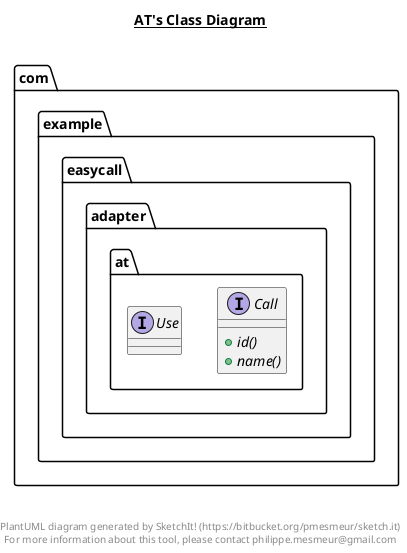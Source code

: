 @startuml

title __AT's Class Diagram__\n

  namespace com.example.easycall {
    namespace adapter {
      namespace at {
        interface com.example.easycall.adapter.at.Call {
            {abstract} + id()
            {abstract} + name()
        }
      }
    }
  }
  

  namespace com.example.easycall {
    namespace adapter {
      namespace at {
        interface com.example.easycall.adapter.at.Use {
        }
      }
    }
  }
  



right footer


PlantUML diagram generated by SketchIt! (https://bitbucket.org/pmesmeur/sketch.it)
For more information about this tool, please contact philippe.mesmeur@gmail.com
endfooter

@enduml
